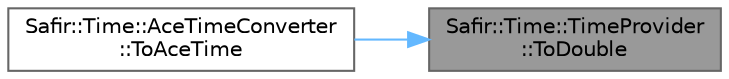 digraph "Safir::Time::TimeProvider::ToDouble"
{
 // LATEX_PDF_SIZE
  bgcolor="transparent";
  edge [fontname=Helvetica,fontsize=10,labelfontname=Helvetica,labelfontsize=10];
  node [fontname=Helvetica,fontsize=10,shape=box,height=0.2,width=0.4];
  rankdir="RL";
  Node1 [label="Safir::Time::TimeProvider\l::ToDouble",height=0.2,width=0.4,color="gray40", fillcolor="grey60", style="filled", fontcolor="black",tooltip="Convert specified UTC time to a Double."];
  Node1 -> Node2 [dir="back",color="steelblue1",style="solid"];
  Node2 [label="Safir::Time::AceTimeConverter\l::ToAceTime",height=0.2,width=0.4,color="grey40", fillcolor="white", style="filled",URL="$a01635.html#a8d1e0446162dfd93e56b52100978a31e",tooltip="Get specified boost ptime in ACE Time representation."];
}
